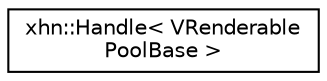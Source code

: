 digraph "Graphical Class Hierarchy"
{
  edge [fontname="Helvetica",fontsize="10",labelfontname="Helvetica",labelfontsize="10"];
  node [fontname="Helvetica",fontsize="10",shape=record];
  rankdir="LR";
  Node1 [label="xhn::Handle\< VRenderable\lPoolBase \>",height=0.2,width=0.4,color="black", fillcolor="white", style="filled",URL="$classxhn_1_1_handle.html"];
}

